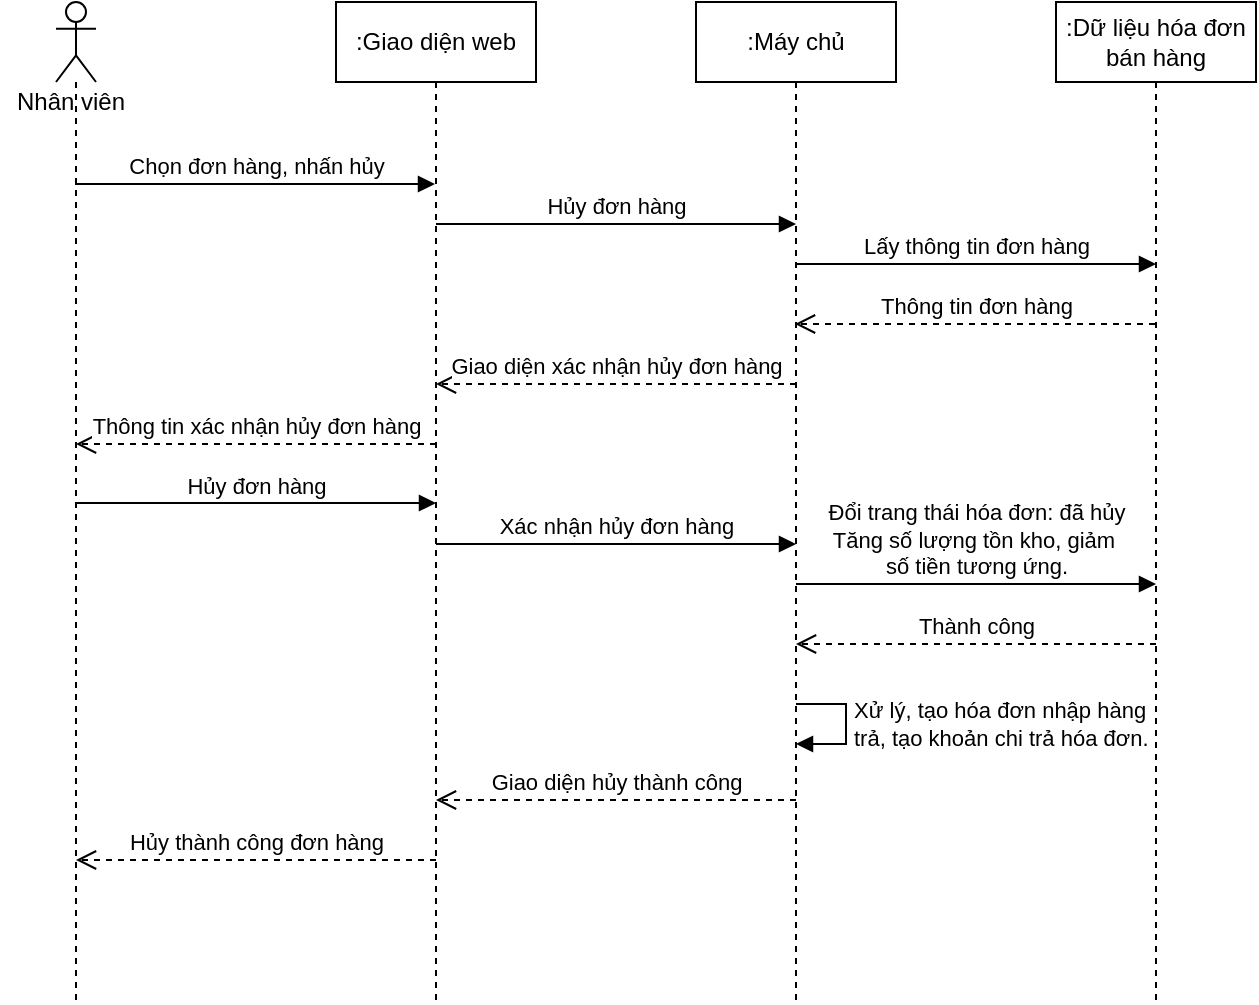 <mxfile version="16.4.0" type="device"><diagram id="zcswTwv3XpAi1OrYe1jl" name="Page-1"><mxGraphModel dx="868" dy="561" grid="1" gridSize="10" guides="1" tooltips="1" connect="1" arrows="1" fold="1" page="1" pageScale="1" pageWidth="850" pageHeight="1100" math="0" shadow="0"><root><mxCell id="0"/><mxCell id="1" parent="0"/><mxCell id="oA8tNNIc9NbdTMnDiuXs-1" value="" style="shape=umlLifeline;participant=umlActor;perimeter=lifelinePerimeter;whiteSpace=wrap;html=1;container=1;collapsible=0;recursiveResize=0;verticalAlign=top;spacingTop=36;outlineConnect=0;" parent="1" vertex="1"><mxGeometry x="40" y="100" width="20" height="500" as="geometry"/></mxCell><mxCell id="oA8tNNIc9NbdTMnDiuXs-2" value="Nhân viên" style="text;html=1;align=center;verticalAlign=middle;resizable=0;points=[];autosize=1;strokeColor=none;fillColor=none;" parent="1" vertex="1"><mxGeometry x="12" y="140" width="70" height="20" as="geometry"/></mxCell><mxCell id="oA8tNNIc9NbdTMnDiuXs-3" value=":Giao diện web" style="shape=umlLifeline;perimeter=lifelinePerimeter;whiteSpace=wrap;html=1;container=1;collapsible=0;recursiveResize=0;outlineConnect=0;" parent="1" vertex="1"><mxGeometry x="180" y="100" width="100" height="500" as="geometry"/></mxCell><mxCell id="oA8tNNIc9NbdTMnDiuXs-22" value="Giao diện hủy thành công" style="html=1;verticalAlign=bottom;endArrow=open;dashed=1;endSize=8;rounded=0;" parent="oA8tNNIc9NbdTMnDiuXs-3" edge="1"><mxGeometry relative="1" as="geometry"><mxPoint x="230" y="399" as="sourcePoint"/><mxPoint x="50" y="399" as="targetPoint"/><Array as="points"><mxPoint x="110.5" y="399"/></Array></mxGeometry></mxCell><mxCell id="oA8tNNIc9NbdTMnDiuXs-23" value="Hủy thành công đơn hàng" style="html=1;verticalAlign=bottom;endArrow=open;dashed=1;endSize=8;rounded=0;" parent="oA8tNNIc9NbdTMnDiuXs-3" edge="1"><mxGeometry relative="1" as="geometry"><mxPoint x="50" y="429" as="sourcePoint"/><mxPoint x="-130" y="429" as="targetPoint"/><Array as="points"><mxPoint x="-69.5" y="429"/></Array></mxGeometry></mxCell><mxCell id="_aIl9VrQTI2yKmirO5FW-2" value="Thông tin xác nhận hủy đơn hàng" style="html=1;verticalAlign=bottom;endArrow=open;dashed=1;endSize=8;rounded=0;" edge="1" parent="oA8tNNIc9NbdTMnDiuXs-3"><mxGeometry relative="1" as="geometry"><mxPoint x="50" y="221" as="sourcePoint"/><mxPoint x="-130" y="221" as="targetPoint"/><Array as="points"><mxPoint x="-69.5" y="221"/></Array></mxGeometry></mxCell><mxCell id="_aIl9VrQTI2yKmirO5FW-4" value="Hủy đơn hàng" style="html=1;verticalAlign=bottom;endArrow=block;rounded=0;" edge="1" parent="oA8tNNIc9NbdTMnDiuXs-3"><mxGeometry width="80" relative="1" as="geometry"><mxPoint x="-130" y="250.5" as="sourcePoint"/><mxPoint x="50" y="250.5" as="targetPoint"/><Array as="points"><mxPoint x="0.5" y="250.5"/></Array></mxGeometry></mxCell><mxCell id="oA8tNNIc9NbdTMnDiuXs-4" value=":Máy chủ" style="shape=umlLifeline;perimeter=lifelinePerimeter;whiteSpace=wrap;html=1;container=1;collapsible=0;recursiveResize=0;outlineConnect=0;" parent="1" vertex="1"><mxGeometry x="360" y="100" width="100" height="500" as="geometry"/></mxCell><mxCell id="_aIl9VrQTI2yKmirO5FW-1" value="Giao diện xác nhận hủy đơn hàng" style="html=1;verticalAlign=bottom;endArrow=open;dashed=1;endSize=8;rounded=0;" edge="1" parent="oA8tNNIc9NbdTMnDiuXs-4"><mxGeometry relative="1" as="geometry"><mxPoint x="50" y="191" as="sourcePoint"/><mxPoint x="-130" y="191" as="targetPoint"/><Array as="points"><mxPoint x="-69.5" y="191"/></Array></mxGeometry></mxCell><mxCell id="_aIl9VrQTI2yKmirO5FW-5" value="Xác nhận hủy đơn hàng" style="html=1;verticalAlign=bottom;endArrow=block;rounded=0;" edge="1" parent="oA8tNNIc9NbdTMnDiuXs-4"><mxGeometry width="80" relative="1" as="geometry"><mxPoint x="-130" y="271" as="sourcePoint"/><mxPoint x="50" y="271" as="targetPoint"/><Array as="points"><mxPoint x="0.5" y="271"/></Array></mxGeometry></mxCell><mxCell id="oA8tNNIc9NbdTMnDiuXs-21" value="Xử lý, tạo hóa đơn nhập hàng&lt;br&gt;trả,&amp;nbsp;tạo khoản chi trả hóa đơn." style="edgeStyle=orthogonalEdgeStyle;html=1;align=left;spacingLeft=2;endArrow=block;rounded=0;entryX=1;entryY=0;" parent="oA8tNNIc9NbdTMnDiuXs-4" edge="1"><mxGeometry relative="1" as="geometry"><mxPoint x="50" y="351" as="sourcePoint"/><Array as="points"><mxPoint x="75" y="351"/></Array><mxPoint x="50" y="371" as="targetPoint"/></mxGeometry></mxCell><mxCell id="oA8tNNIc9NbdTMnDiuXs-5" value=":Dữ liệu hóa đơn bán hàng" style="shape=umlLifeline;perimeter=lifelinePerimeter;whiteSpace=wrap;html=1;container=1;collapsible=0;recursiveResize=0;outlineConnect=0;" parent="1" vertex="1"><mxGeometry x="540" y="100" width="100" height="500" as="geometry"/></mxCell><mxCell id="oA8tNNIc9NbdTMnDiuXs-6" value="Chọn đơn hàng, nhấn hủy" style="html=1;verticalAlign=bottom;endArrow=block;rounded=0;" parent="1" edge="1"><mxGeometry width="80" relative="1" as="geometry"><mxPoint x="49.5" y="191" as="sourcePoint"/><mxPoint x="229.5" y="191" as="targetPoint"/><Array as="points"><mxPoint x="180" y="191"/></Array></mxGeometry></mxCell><mxCell id="oA8tNNIc9NbdTMnDiuXs-9" value="Hủy đơn hàng" style="html=1;verticalAlign=bottom;endArrow=block;rounded=0;" parent="1" edge="1"><mxGeometry width="80" relative="1" as="geometry"><mxPoint x="230" y="211" as="sourcePoint"/><mxPoint x="410" y="211" as="targetPoint"/><Array as="points"><mxPoint x="360.5" y="211"/></Array></mxGeometry></mxCell><mxCell id="oA8tNNIc9NbdTMnDiuXs-10" value="Lấy thông tin đơn hàng" style="html=1;verticalAlign=bottom;endArrow=block;rounded=0;" parent="1" edge="1"><mxGeometry width="80" relative="1" as="geometry"><mxPoint x="410" y="231" as="sourcePoint"/><mxPoint x="590" y="231" as="targetPoint"/><Array as="points"><mxPoint x="540.5" y="231"/></Array></mxGeometry></mxCell><mxCell id="oA8tNNIc9NbdTMnDiuXs-11" value="Thông tin đơn hàng" style="html=1;verticalAlign=bottom;endArrow=open;dashed=1;endSize=8;rounded=0;" parent="1" edge="1"><mxGeometry relative="1" as="geometry"><mxPoint x="589.5" y="261" as="sourcePoint"/><mxPoint x="409.5" y="261" as="targetPoint"/><Array as="points"><mxPoint x="470" y="261"/></Array></mxGeometry></mxCell><mxCell id="oA8tNNIc9NbdTMnDiuXs-19" value="Thành công" style="html=1;verticalAlign=bottom;endArrow=open;dashed=1;endSize=8;rounded=0;" parent="1" edge="1"><mxGeometry relative="1" as="geometry"><mxPoint x="590" y="421" as="sourcePoint"/><mxPoint x="410" y="421" as="targetPoint"/><Array as="points"><mxPoint x="470.5" y="421"/></Array></mxGeometry></mxCell><mxCell id="oA8tNNIc9NbdTMnDiuXs-18" value="Đổi trang thái hóa đơn: đã hủy&lt;br&gt;Tăng số lượng tồn kho, giảm&amp;nbsp;&lt;br&gt;số tiền tương ứng." style="html=1;verticalAlign=bottom;endArrow=block;rounded=0;" parent="1" edge="1"><mxGeometry width="80" relative="1" as="geometry"><mxPoint x="410" y="391" as="sourcePoint"/><mxPoint x="590" y="391" as="targetPoint"/><Array as="points"><mxPoint x="540.5" y="391"/></Array></mxGeometry></mxCell></root></mxGraphModel></diagram></mxfile>